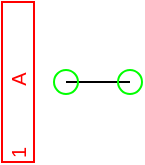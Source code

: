 <mxfile compressed="false" version="20.3.0" type="device">
  <diagram name="ND0033" id="eHPEQayxznCOYusHlNfA">
    <mxGraphModel dx="782" dy="531" grid="1" gridSize="2" guides="1" tooltips="1" connect="1" arrows="1" fold="1" page="1" pageScale="1" pageWidth="1169" pageHeight="827" math="0" shadow="0">
      <root>
        <mxCell id="EqSPUjtx4HxgIxos4H8V-0" />
        <mxCell id="EqSPUjtx4HxgIxos4H8V-131" value="Label" style="" parent="EqSPUjtx4HxgIxos4H8V-0" />
        <object label="%LabelLines%&amp;nbsp; &amp;nbsp; &amp;nbsp; &amp;nbsp; &amp;nbsp; &amp;nbsp;%LabelIndex%" placeholders="1" LabelLines="1" LabelIndex="A" id="6juR_MmleAO2GvptiUV3-0">
          <mxCell style="rounded=0;whiteSpace=wrap;html=1;fillColor=none;strokeColor=#FF0000;fontColor=#FF0000;fontSize=10;align=left;fontFamily=Helvetica;rotation=-90;" parent="EqSPUjtx4HxgIxos4H8V-131" vertex="1">
            <mxGeometry x="112" y="168" width="80" height="16" as="geometry" />
          </mxCell>
        </object>
        <object label="Symbol" Width="2" UoM="mm" Height="0" id="EqSPUjtx4HxgIxos4H8V-134">
          <mxCell style="" parent="EqSPUjtx4HxgIxos4H8V-0" />
        </object>
        <mxCell id="EqSPUjtx4HxgIxos4H8V-136" value="" style="endArrow=none;html=1;rounded=0;entryX=0.5;entryY=0.5;entryDx=0;entryDy=0;entryPerimeter=0;" parent="EqSPUjtx4HxgIxos4H8V-134" target="EqSPUjtx4HxgIxos4H8V-125" edge="1">
          <mxGeometry width="50" height="50" relative="1" as="geometry">
            <mxPoint x="176" y="176" as="sourcePoint" />
            <mxPoint x="207.83" y="144" as="targetPoint" />
          </mxGeometry>
        </mxCell>
        <mxCell id="EqSPUjtx4HxgIxos4H8V-124" value="Connection" style="" parent="EqSPUjtx4HxgIxos4H8V-0" />
        <object label="Connection" PipingConnector="Y" LabelConnector="N" SignalConnector="N" Direction="0" AuxiliaryConnector="N" id="EqSPUjtx4HxgIxos4H8V-125">
          <mxCell style="vsdxID=1407;fillColor=none;gradientColor=none;shape=stencil(rVFbDsIgEDwNnyQU4glqvcfGblsilmZBS28vZGMsxg9j/JvZmX1kR5g2TLCg0CpE8hdcbR8nYY5CaztPSDZmJEwnTDt4wpH8be6ZL1CcBV39vUxI3KdKh1YbswPTEzuBzlmiVGmKau9zUKM+jlJJQrJBko8QrZ+rrQ5oRJnXyMHBWElhRVx25ebnw/5zVvPFWRm83jxY5zilvf4eSy5xpKZ7AA==);strokeColor=#00FF00;strokeWidth=1;points=[[0.5,0.5,0,0,0]];labelBackgroundColor=none;rounded=0;html=1;whiteSpace=wrap;aspect=fixed;noLabel=1;snapToPoint=1;container=0;fontSize=16;" parent="EqSPUjtx4HxgIxos4H8V-124" vertex="1">
            <mxGeometry x="202" y="170" width="12" height="12" as="geometry" />
          </mxCell>
        </object>
        <object label="Connection" PipingConnector="Y" LabelConnector="N" SignalConnector="N" Direction="180" AuxiliaryConnector="N" id="EqSPUjtx4HxgIxos4H8V-126">
          <mxCell style="vsdxID=1407;fillColor=none;gradientColor=none;shape=stencil(rVFbDsIgEDwNnyQU4glqvcfGblsilmZBS28vZGMsxg9j/JvZmX1kR5g2TLCg0CpE8hdcbR8nYY5CaztPSDZmJEwnTDt4wpH8be6ZL1CcBV39vUxI3KdKh1YbswPTEzuBzlmiVGmKau9zUKM+jlJJQrJBko8QrZ+rrQ5oRJnXyMHBWElhRVx25ebnw/5zVvPFWRm83jxY5zilvf4eSy5xpKZ7AA==);strokeColor=#00FF00;strokeWidth=1;points=[[0.5,0.5,0,0,0]];labelBackgroundColor=none;rounded=0;html=1;whiteSpace=wrap;aspect=fixed;noLabel=1;snapToPoint=1;container=0;fontSize=16;" parent="EqSPUjtx4HxgIxos4H8V-124" vertex="1">
            <mxGeometry x="170" y="170" width="12" height="12" as="geometry" />
          </mxCell>
        </object>
        <mxCell id="EqSPUjtx4HxgIxos4H8V-132" value="Origo" style="locked=1;" parent="EqSPUjtx4HxgIxos4H8V-0" visible="0" />
        <object label="origo" id="EqSPUjtx4HxgIxos4H8V-133">
          <mxCell style="vsdxID=1407;fillColor=none;gradientColor=none;shape=stencil(rVFbDsIgEDwNnyQU4glqvcfGblsilmZBS28vZGMsxg9j/JvZmX1kR5g2TLCg0CpE8hdcbR8nYY5CaztPSDZmJEwnTDt4wpH8be6ZL1CcBV39vUxI3KdKh1YbswPTEzuBzlmiVGmKau9zUKM+jlJJQrJBko8QrZ+rrQ5oRJnXyMHBWElhRVx25ebnw/5zVvPFWRm83jxY5zilvf4eSy5xpKZ7AA==);strokeColor=#ff0000;strokeWidth=1;points=[[0.5,0.5,0,0,0]];labelBackgroundColor=none;rounded=0;html=1;whiteSpace=wrap;aspect=fixed;noLabel=1;snapToPoint=1;" parent="EqSPUjtx4HxgIxos4H8V-132" vertex="1">
            <mxGeometry x="172.06" y="172.07" width="7.874" height="7.87" as="geometry" />
          </mxCell>
        </object>
      </root>
    </mxGraphModel>
  </diagram>
</mxfile>

